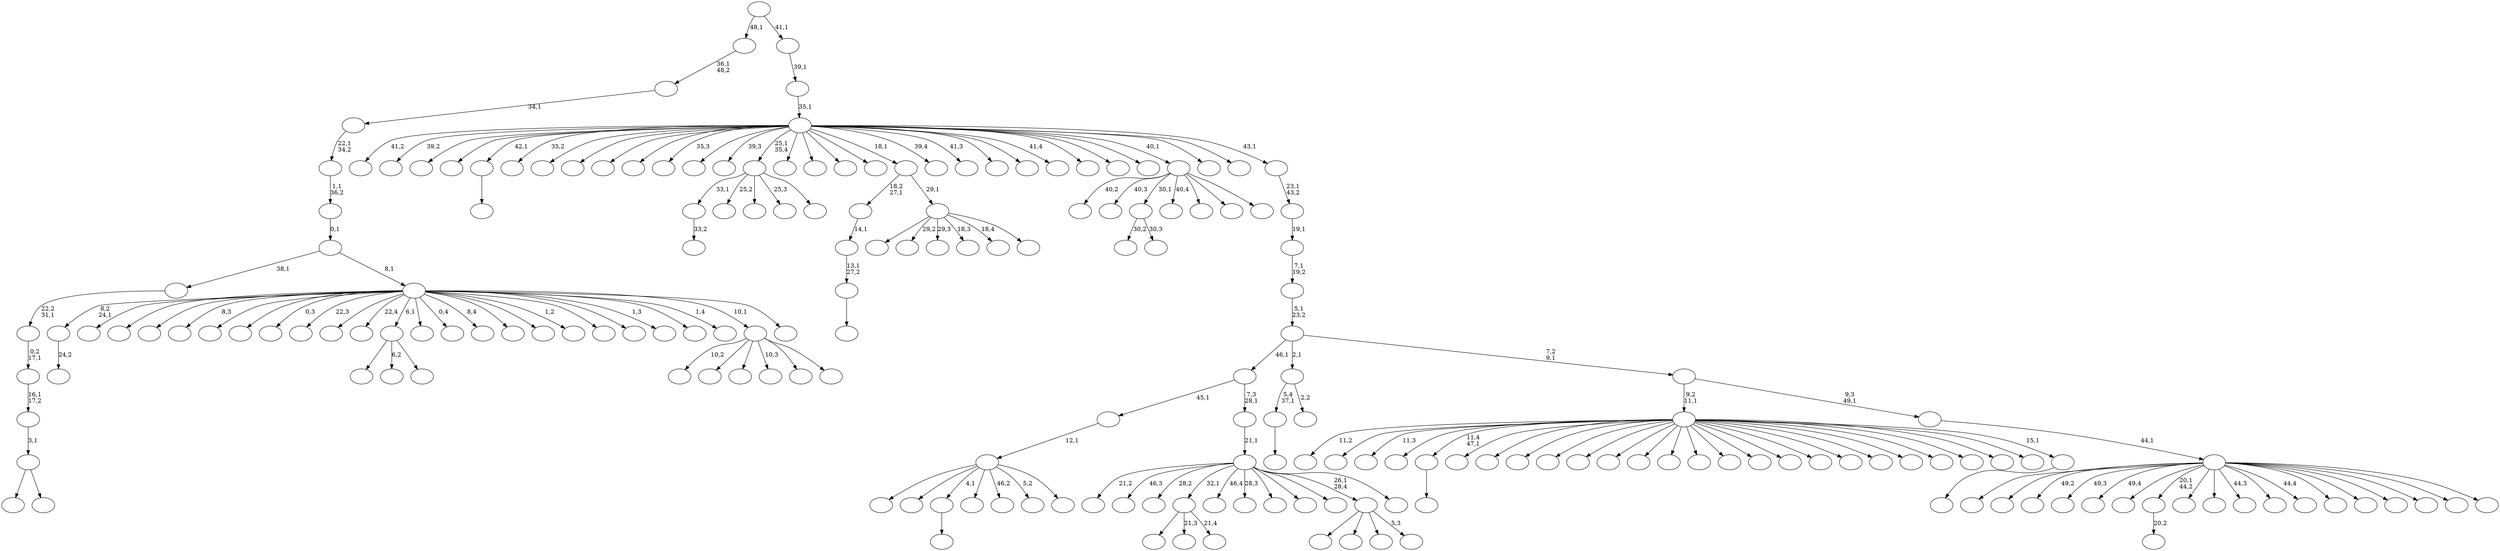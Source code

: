 digraph T {
	200 [label=""]
	199 [label=""]
	198 [label=""]
	197 [label=""]
	196 [label=""]
	195 [label=""]
	194 [label=""]
	193 [label=""]
	192 [label=""]
	191 [label=""]
	190 [label=""]
	189 [label=""]
	188 [label=""]
	187 [label=""]
	186 [label=""]
	185 [label=""]
	184 [label=""]
	183 [label=""]
	182 [label=""]
	181 [label=""]
	180 [label=""]
	179 [label=""]
	178 [label=""]
	177 [label=""]
	176 [label=""]
	175 [label=""]
	174 [label=""]
	173 [label=""]
	172 [label=""]
	171 [label=""]
	170 [label=""]
	169 [label=""]
	168 [label=""]
	167 [label=""]
	166 [label=""]
	165 [label=""]
	164 [label=""]
	163 [label=""]
	162 [label=""]
	161 [label=""]
	160 [label=""]
	159 [label=""]
	158 [label=""]
	157 [label=""]
	156 [label=""]
	155 [label=""]
	154 [label=""]
	153 [label=""]
	152 [label=""]
	151 [label=""]
	150 [label=""]
	149 [label=""]
	148 [label=""]
	147 [label=""]
	146 [label=""]
	145 [label=""]
	144 [label=""]
	143 [label=""]
	142 [label=""]
	141 [label=""]
	140 [label=""]
	139 [label=""]
	138 [label=""]
	137 [label=""]
	136 [label=""]
	135 [label=""]
	134 [label=""]
	133 [label=""]
	132 [label=""]
	131 [label=""]
	130 [label=""]
	129 [label=""]
	128 [label=""]
	127 [label=""]
	126 [label=""]
	125 [label=""]
	124 [label=""]
	123 [label=""]
	122 [label=""]
	121 [label=""]
	120 [label=""]
	119 [label=""]
	118 [label=""]
	117 [label=""]
	116 [label=""]
	115 [label=""]
	114 [label=""]
	113 [label=""]
	112 [label=""]
	111 [label=""]
	110 [label=""]
	109 [label=""]
	108 [label=""]
	107 [label=""]
	106 [label=""]
	105 [label=""]
	104 [label=""]
	103 [label=""]
	102 [label=""]
	101 [label=""]
	100 [label=""]
	99 [label=""]
	98 [label=""]
	97 [label=""]
	96 [label=""]
	95 [label=""]
	94 [label=""]
	93 [label=""]
	92 [label=""]
	91 [label=""]
	90 [label=""]
	89 [label=""]
	88 [label=""]
	87 [label=""]
	86 [label=""]
	85 [label=""]
	84 [label=""]
	83 [label=""]
	82 [label=""]
	81 [label=""]
	80 [label=""]
	79 [label=""]
	78 [label=""]
	77 [label=""]
	76 [label=""]
	75 [label=""]
	74 [label=""]
	73 [label=""]
	72 [label=""]
	71 [label=""]
	70 [label=""]
	69 [label=""]
	68 [label=""]
	67 [label=""]
	66 [label=""]
	65 [label=""]
	64 [label=""]
	63 [label=""]
	62 [label=""]
	61 [label=""]
	60 [label=""]
	59 [label=""]
	58 [label=""]
	57 [label=""]
	56 [label=""]
	55 [label=""]
	54 [label=""]
	53 [label=""]
	52 [label=""]
	51 [label=""]
	50 [label=""]
	49 [label=""]
	48 [label=""]
	47 [label=""]
	46 [label=""]
	45 [label=""]
	44 [label=""]
	43 [label=""]
	42 [label=""]
	41 [label=""]
	40 [label=""]
	39 [label=""]
	38 [label=""]
	37 [label=""]
	36 [label=""]
	35 [label=""]
	34 [label=""]
	33 [label=""]
	32 [label=""]
	31 [label=""]
	30 [label=""]
	29 [label=""]
	28 [label=""]
	27 [label=""]
	26 [label=""]
	25 [label=""]
	24 [label=""]
	23 [label=""]
	22 [label=""]
	21 [label=""]
	20 [label=""]
	19 [label=""]
	18 [label=""]
	17 [label=""]
	16 [label=""]
	15 [label=""]
	14 [label=""]
	13 [label=""]
	12 [label=""]
	11 [label=""]
	10 [label=""]
	9 [label=""]
	8 [label=""]
	7 [label=""]
	6 [label=""]
	5 [label=""]
	4 [label=""]
	3 [label=""]
	2 [label=""]
	1 [label=""]
	0 [label=""]
	194 -> 195 [label="24,2"]
	192 -> 193 [label="33,2"]
	183 -> 197 [label="30,2"]
	183 -> 184 [label="30,3"]
	174 -> 175 [label=""]
	171 -> 172 [label=""]
	169 -> 170 [label=""]
	151 -> 163 [label=""]
	151 -> 153 [label="21,3"]
	151 -> 152 [label="21,4"]
	142 -> 143 [label=""]
	141 -> 142 [label="13,1\n27,2"]
	140 -> 141 [label="14,1"]
	132 -> 133 [label="20,2"]
	130 -> 164 [label=""]
	130 -> 131 [label=""]
	129 -> 130 [label="3,1"]
	128 -> 129 [label="16,1\n17,2"]
	127 -> 128 [label="0,2\n17,1"]
	126 -> 127 [label="22,2\n31,1"]
	118 -> 192 [label="33,1"]
	118 -> 145 [label="25,2"]
	118 -> 134 [label=""]
	118 -> 122 [label="25,3"]
	118 -> 119 [label=""]
	97 -> 98 [label=""]
	95 -> 155 [label=""]
	95 -> 120 [label="6,2"]
	95 -> 96 [label=""]
	77 -> 176 [label=""]
	77 -> 165 [label="29,2"]
	77 -> 110 [label="29,3"]
	77 -> 93 [label="18,3"]
	77 -> 81 [label="18,4"]
	77 -> 78 [label=""]
	76 -> 140 [label="18,2\n27,1"]
	76 -> 77 [label="29,1"]
	52 -> 158 [label=""]
	52 -> 156 [label=""]
	52 -> 97 [label="4,1"]
	52 -> 94 [label=""]
	52 -> 83 [label="46,2"]
	52 -> 57 [label="5,2"]
	52 -> 53 [label=""]
	51 -> 52 [label="12,1"]
	41 -> 42 [label=""]
	40 -> 200 [label="11,2"]
	40 -> 191 [label=""]
	40 -> 180 [label="11,3"]
	40 -> 178 [label=""]
	40 -> 169 [label="11,4\n47,1"]
	40 -> 168 [label=""]
	40 -> 166 [label=""]
	40 -> 161 [label=""]
	40 -> 136 [label=""]
	40 -> 125 [label=""]
	40 -> 116 [label=""]
	40 -> 111 [label=""]
	40 -> 100 [label=""]
	40 -> 90 [label=""]
	40 -> 89 [label=""]
	40 -> 88 [label=""]
	40 -> 79 [label=""]
	40 -> 73 [label=""]
	40 -> 71 [label=""]
	40 -> 68 [label=""]
	40 -> 63 [label=""]
	40 -> 54 [label=""]
	40 -> 50 [label=""]
	40 -> 45 [label=""]
	40 -> 43 [label=""]
	40 -> 41 [label="15,1"]
	38 -> 182 [label="10,2"]
	38 -> 117 [label=""]
	38 -> 107 [label=""]
	38 -> 91 [label="10,3"]
	38 -> 70 [label=""]
	38 -> 39 [label=""]
	34 -> 135 [label=""]
	34 -> 65 [label=""]
	34 -> 64 [label=""]
	34 -> 35 [label="5,3"]
	32 -> 198 [label="21,2"]
	32 -> 177 [label="46,3"]
	32 -> 162 [label="28,2"]
	32 -> 151 [label="32,1"]
	32 -> 115 [label="46,4"]
	32 -> 114 [label="28,3"]
	32 -> 92 [label=""]
	32 -> 46 [label=""]
	32 -> 36 [label=""]
	32 -> 34 [label="26,1\n28,4"]
	32 -> 33 [label=""]
	31 -> 32 [label="21,1"]
	30 -> 51 [label="45,1"]
	30 -> 31 [label="7,3\n28,1"]
	28 -> 174 [label="5,4\n37,1"]
	28 -> 29 [label="2,2"]
	23 -> 199 [label="40,2"]
	23 -> 188 [label="40,3"]
	23 -> 183 [label="30,1"]
	23 -> 82 [label="40,4"]
	23 -> 60 [label=""]
	23 -> 55 [label=""]
	23 -> 24 [label=""]
	20 -> 194 [label="8,2\n24,1"]
	20 -> 173 [label=""]
	20 -> 160 [label=""]
	20 -> 157 [label=""]
	20 -> 154 [label="8,3"]
	20 -> 150 [label=""]
	20 -> 146 [label=""]
	20 -> 137 [label="0,3"]
	20 -> 123 [label="22,3"]
	20 -> 112 [label=""]
	20 -> 102 [label="22,4"]
	20 -> 95 [label="6,1"]
	20 -> 87 [label=""]
	20 -> 86 [label="0,4"]
	20 -> 84 [label="8,4"]
	20 -> 74 [label=""]
	20 -> 72 [label=""]
	20 -> 69 [label="1,2"]
	20 -> 67 [label=""]
	20 -> 59 [label=""]
	20 -> 58 [label="1,3"]
	20 -> 47 [label=""]
	20 -> 44 [label="1,4"]
	20 -> 38 [label="10,1"]
	20 -> 21 [label=""]
	19 -> 126 [label="38,1"]
	19 -> 20 [label="8,1"]
	18 -> 19 [label="0,1"]
	17 -> 18 [label="1,1\n36,2"]
	16 -> 17 [label="22,1\n34,2"]
	15 -> 16 [label="34,1"]
	14 -> 15 [label="36,1\n48,2"]
	11 -> 196 [label=""]
	11 -> 189 [label=""]
	11 -> 187 [label="49,2"]
	11 -> 186 [label="49,3"]
	11 -> 147 [label="49,4"]
	11 -> 144 [label=""]
	11 -> 132 [label="20,1\n44,2"]
	11 -> 109 [label=""]
	11 -> 108 [label=""]
	11 -> 106 [label="44,3"]
	11 -> 104 [label=""]
	11 -> 101 [label="44,4"]
	11 -> 99 [label=""]
	11 -> 80 [label=""]
	11 -> 62 [label=""]
	11 -> 49 [label=""]
	11 -> 27 [label=""]
	11 -> 12 [label=""]
	10 -> 11 [label="44,1"]
	9 -> 40 [label="9,2\n11,1"]
	9 -> 10 [label="9,3\n49,1"]
	8 -> 30 [label="46,1"]
	8 -> 28 [label="2,1"]
	8 -> 9 [label="7,2\n9,1"]
	7 -> 8 [label="5,1\n23,2"]
	6 -> 7 [label="7,1\n19,2"]
	5 -> 6 [label="19,1"]
	4 -> 5 [label="23,1\n43,2"]
	3 -> 190 [label="41,2"]
	3 -> 185 [label="39,2"]
	3 -> 181 [label=""]
	3 -> 179 [label=""]
	3 -> 171 [label="42,1"]
	3 -> 167 [label="35,2"]
	3 -> 159 [label=""]
	3 -> 149 [label=""]
	3 -> 148 [label=""]
	3 -> 139 [label=""]
	3 -> 138 [label="35,3"]
	3 -> 124 [label=""]
	3 -> 121 [label="39,3"]
	3 -> 118 [label="25,1\n35,4"]
	3 -> 113 [label=""]
	3 -> 105 [label=""]
	3 -> 103 [label=""]
	3 -> 85 [label=""]
	3 -> 76 [label="18,1"]
	3 -> 75 [label="39,4"]
	3 -> 66 [label="41,3"]
	3 -> 61 [label=""]
	3 -> 56 [label=""]
	3 -> 48 [label="41,4"]
	3 -> 37 [label=""]
	3 -> 26 [label=""]
	3 -> 25 [label=""]
	3 -> 23 [label="40,1"]
	3 -> 22 [label=""]
	3 -> 13 [label=""]
	3 -> 4 [label="43,1"]
	2 -> 3 [label="35,1"]
	1 -> 2 [label="39,1"]
	0 -> 14 [label="48,1"]
	0 -> 1 [label="41,1"]
}

